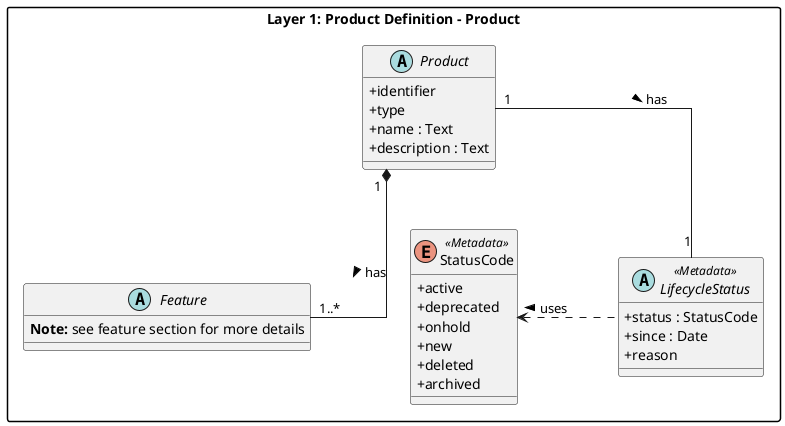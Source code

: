 @startuml global#2Layer1#Product
' specializations across layers have been replaced by stereotypes 
' for better readability

skinparam packageStyle rectangle
skinparam classAttributeIconSize 0
skinparam linetype ortho
skinparam nodesep 100

' left to right direction

' === Layer 1: Abstract Core Model ===
package "Layer 1: Product Definition - Product" as AFM {

 abstract class Product {
  +identifier
  +type
  +name : Text
  +description : Text
}

abstract class LifecycleStatus <<Metadata>> {
  +status : StatusCode
  +since : Date
  +reason
}

enum StatusCode <<Metadata>> {
  +active
  +deprecated
  +onhold
  +new
  +deleted
  +archived
}

Product "1" -- "1" LifecycleStatus : has >
Product "1" *-- "1..*" Feature : has >
LifecycleStatus  .l.> StatusCode : uses >

abstract class Feature {
<b>Note:</b> see feature section for more details  
}
@enduml



@startuml global#2Layer1
' specializations across layers have been replaced by stereotypes 
' for better readability

skinparam packageStyle rectangle
skinparam classAttributeIconSize 0
skinparam linetype ortho
skinparam nodesep 100

' left to right direction

' === Layer 1: Abstract Core Model ===
package "Layer 1: Abstract Product Definition" as AFM {

 abstract class Product {
  +identifier
  +type
  +name : Text
  +description : Text
}

class LifecycleStatus <<Metadata>> {
  +status : StatusCode
  +since : Date
  +reason
}

enum StatusCode <<Metadata>> {
  +active
  +deprecated
  +onhold
  +new
  +deleted
  +archived
}

Product "1" -- "1" LifecycleStatus : has >
Product "1" *-- "1..*" Feature : has >
LifecycleStatus  .l.> StatusCode : uses >

abstract class Feature {
    +identifier
    +name: Text
    +description: Text
  }

abstract class FeatureValue {
    +unit
  }

abstract class SingleValue {
    +value
  }

abstract class ValueRange {
  +minValue
  +maxValue
}

abstract class DiscreteSet {
  +allowedValues: List
}


FeatureValue <|-d- SingleValue
FeatureValue <|-d- ValueRange
FeatureValue <|-d- DiscreteSet

Feature --> "1" FeatureValue : has >

class ReferenceSystem {
    +identifier
    +description
    +system_type
  }

' === Reference System Type Enum ===
enum ReferenceSystemType {
  Measurement
  Enumeration
  CodeSystem
  ColorSystem
  Other
}

' === Abstract Reference Source ===
abstract class ReferenceSource {
  +authority: Text
  +resource_name: Text
  +resource_type: Text
}

' === Subtypes for Reference Sources ===
class ExternalReference {
  +link: Any // Any can be e.g. an url
}

class InternalReference {
  +repository_name: Text
  +version: Any
}

' === Relationships ===
ReferenceSystem -l-> ReferenceSystemType : is of type
ReferenceSystem --> ReferenceSource : definedBy

ReferenceSource <|-- ExternalReference
ReferenceSource <|-- InternalReference


FeatureValue <--l--- ReferenceSystem : applies to <
}
@enduml

@startuml global#2Layer2
' specializations across layers have been replaced by stereotypes 
' for better readability

skinparam packageStyle rectangle
skinparam classAttributeIconSize 0
skinparam linetype ortho


' === Layer 2: TransportProduct with Specialized Features ===
package "Layer 2: TransportProduct" as TP {

  enum TransportMode {
    Air
    Rail
    Bus
    Ferry
    Other
  }

  class TransportProduct <<Product>> {
    +identifier
    +name: Text
    +description: Text

    +origin: OriginFeature
    +destination: DestinationFeature
    +validityPeriod: ValidityPeriodFeature
    +transportMode: TransportModeFeature
  }
  
  ' Product <|- TransportProduct: derived from <
  TransportMode --> TransportModeFeature : uses >

  class OriginFeature <<SingleValue>>
  class DestinationFeature <<SingleValue>>
  class ValidityPeriodFeature <<ValueRange>>
  class TransportModeFeature <<SingleValue>> {
    +mode: TransportMode
  }

  'SingleValue <|- OriginFeature: derived from <
  'SingleValue <|- DestinationFeature: derived from <
  'Feature <|- ValidityPeriodFeature: derived from <
  'Feature <|-- TransportModeFeature: derived from <

  'DestinationFeature -[hidden]-> OriginFeature
  'ValidityPeriodFeature -[hidden]-> DestinationFeature
  'TransportModeFeature -[hidden]-> ValidityPeriodFeature
}

@enduml
@startuml global#2Layer3
' === Layer 3: Concrete product instance ===

package "Layer 3: Concrete Product Instance" as CPI {

  object "LH1234_Economy : TransportProduct" as LH1234_Economy {
    identifier = "LH1234_ECO"
    name = "Flight LH1234 Economy Class"
    description = "Economy seat on LH1234 flight"
  }

  object  "Origin_LHR : OriginFeature" as Origin_LHR  {
    name = "Origin"
    description = "London Heathrow Airport"
  }

  object  "Destination_JFK : DestinationFeature" as Destination_JFK  {
    name = "Destination"
    description = "John F. Kennedy Airport"
  }

  object "Validity_Summer2025 : ValidityPeriodFeature" as Validity_Summer2025 {
    name = "Validity Period"
    description = "Valid from June to August 2025"
  }

  object  "TransportMode_Air : TransportModeFeature" as TransportMode_Air {
    name = "Transport Mode"
    description = "Air transport mode"
  }

  ' Feature Values
  object "Value_LHR : SingleValue" as Value_LHR {
    value = "LHR"
  }

  object "Value_JFK : SingleValue" as Value_JFK {
    value = "JFK"
  }

  object "Value_ValidSummer : SingleValue" as Value_ValidSummer {
    value = "2025-06 to 2025-08"
  }

  object "Value_ModeAir : SingleValue" as Value_ModeAir {
    value = "Air"
  }

  ' Reference Systems
  object "IATA_Codes : ReferenceSystem" as IATA_Codes {
    identifier = "IATA-Airport-Codes"
    description = "IATA 3-letter airport code system"
    system_type = "CodeSystem"
  }

  object "TransportModesRef : ReferenceSystem" as TransportModesRef {
    identifier = "Transport-Modes"
    description = "Standardized transport modes"
    system_type = "Enumeration"
  }

  ' Connect features to values and reference systems
  Origin_LHR --> Value_LHR
  Origin_LHR --> IATA_Codes

  Destination_JFK --> Value_JFK
  Destination_JFK --> IATA_Codes

  Validity_Summer2025 --> Value_ValidSummer

  TransportMode_Air --> Value_ModeAir
  TransportMode_Air --> TransportModesRef

  ' Connect concrete product to feature instances
  LH1234_Economy *-- Origin_LHR
  LH1234_Economy *-- Destination_JFK
  LH1234_Economy *-- Validity_Summer2025
  LH1234_Economy *-- TransportMode_Air
  
}

@enduml